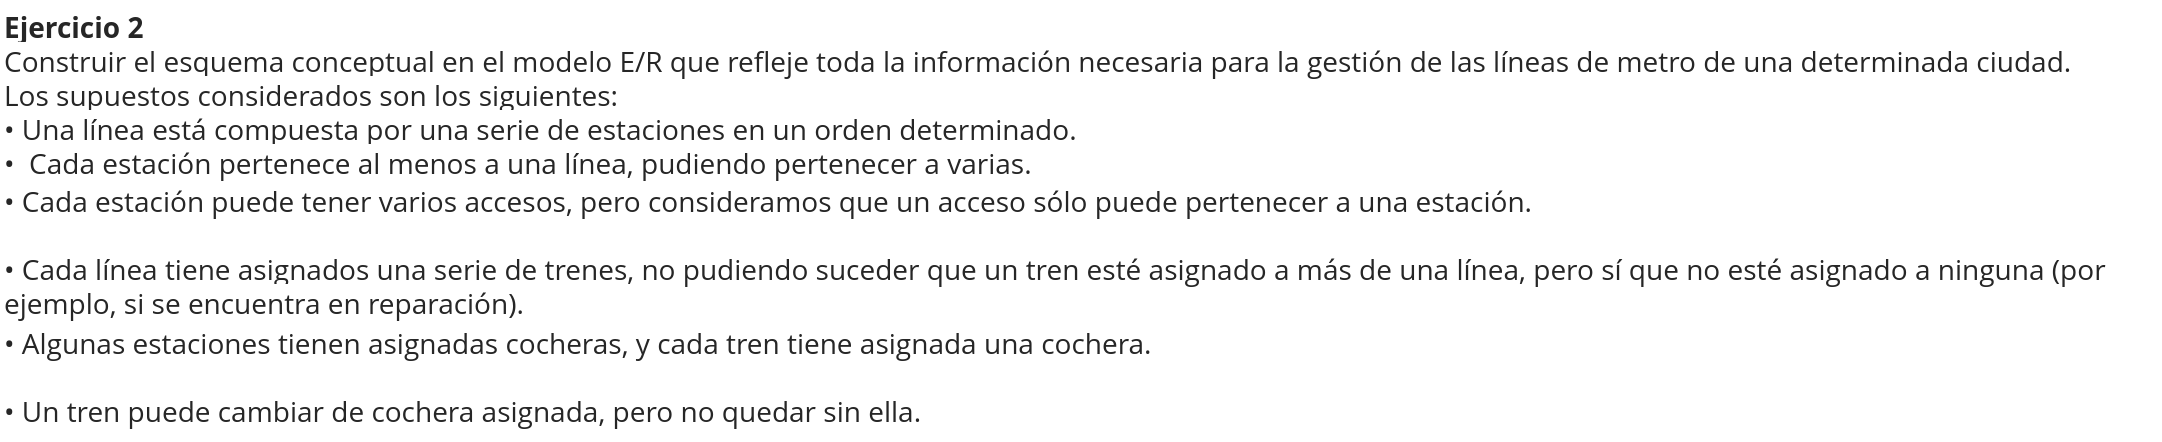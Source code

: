 <mxfile version="17.4.6" type="device"><diagram id="dEFz9noGCIvRICtSzwtc" name="Page-1"><mxGraphModel dx="862" dy="1323" grid="1" gridSize="10" guides="1" tooltips="1" connect="1" arrows="1" fold="1" page="1" pageScale="1" pageWidth="1169" pageHeight="827" math="0" shadow="0"><root><mxCell id="0"/><mxCell id="1" parent="0"/><mxCell id="OKwuVNd8mS59uq_Xxf03-1" value="&lt;span style=&quot;font-weight: 700 ; background-color: rgb(255 , 255 , 255) ; color: rgb(38 , 38 , 38) ; font-family: &amp;#34;open sans&amp;#34; , &amp;#34;helvetica&amp;#34; , &amp;#34;arial&amp;#34; , sans-serif ; font-size: 14px&quot;&gt;Ejercicio 2&lt;/span&gt;&lt;span style=&quot;color: rgb(38 , 38 , 38) ; font-family: &amp;#34;open sans&amp;#34; , &amp;#34;helvetica&amp;#34; , &amp;#34;arial&amp;#34; , sans-serif ; font-size: 14px ; background-color: rgb(255 , 255 , 255)&quot;&gt;&lt;br&gt;&lt;/span&gt;&lt;span style=&quot;background-color: rgb(255 , 255 , 255) ; color: rgb(38 , 38 , 38) ; font-family: &amp;#34;open sans&amp;#34; , &amp;#34;helvetica&amp;#34; , &amp;#34;arial&amp;#34; , sans-serif ; font-size: 14px&quot;&gt;Construir el esquema conceptual en el modelo E/R que refleje toda la información necesaria para la gestión de las líneas de metro de una determinada ciudad.&lt;br&gt;Los supuestos considerados son los siguientes:&lt;/span&gt;&lt;span style=&quot;color: rgb(38 , 38 , 38) ; font-family: &amp;#34;open sans&amp;#34; , &amp;#34;helvetica&amp;#34; , &amp;#34;arial&amp;#34; , sans-serif ; font-size: 14px ; background-color: rgb(255 , 255 , 255)&quot;&gt;&lt;br&gt;&lt;/span&gt;&lt;span style=&quot;color: rgb(38 , 38 , 38) ; font-family: &amp;#34;open sans&amp;#34; , &amp;#34;helvetica&amp;#34; , &amp;#34;arial&amp;#34; , sans-serif ; font-size: 14px ; background-color: rgb(255 , 255 , 255)&quot;&gt;•&amp;nbsp;&lt;/span&gt;&lt;span style=&quot;background-color: rgb(255 , 255 , 255) ; color: rgb(38 , 38 , 38) ; font-family: &amp;#34;open sans&amp;#34; , &amp;#34;helvetica&amp;#34; , &amp;#34;arial&amp;#34; , sans-serif ; font-size: 14px&quot;&gt;Una línea está compuesta por una serie de estaciones en un orden determinado.&lt;/span&gt;&lt;span style=&quot;color: rgb(38 , 38 , 38) ; font-family: &amp;#34;open sans&amp;#34; , &amp;#34;helvetica&amp;#34; , &amp;#34;arial&amp;#34; , sans-serif ; font-size: 14px ; background-color: rgb(255 , 255 , 255)&quot;&gt;&lt;br&gt;&lt;/span&gt;&lt;span style=&quot;color: rgb(38 , 38 , 38) ; font-family: &amp;#34;open sans&amp;#34; , &amp;#34;helvetica&amp;#34; , &amp;#34;arial&amp;#34; , sans-serif ; font-size: 14px ; background-color: rgb(255 , 255 , 255)&quot;&gt;•&amp;nbsp;&lt;/span&gt;&lt;span style=&quot;background-color: rgb(255 , 255 , 255) ; color: rgb(38 , 38 , 38) ; font-family: &amp;#34;open sans&amp;#34; , &amp;#34;helvetica&amp;#34; , &amp;#34;arial&amp;#34; , sans-serif ; font-size: 14px&quot;&gt;&amp;nbsp;Cada estación pertenece al menos a una línea, pudiendo pertenecer a varias.&lt;/span&gt;&lt;span style=&quot;color: rgb(38 , 38 , 38) ; font-family: &amp;#34;open sans&amp;#34; , &amp;#34;helvetica&amp;#34; , &amp;#34;arial&amp;#34; , sans-serif ; font-size: 14px ; background-color: rgb(255 , 255 , 255)&quot;&gt;&lt;br&gt;&lt;/span&gt;&lt;p style=&quot;box-sizing: border-box ; margin: 0px 0px 1rem ; padding: 0px ; font-family: &amp;#34;open sans&amp;#34; , &amp;#34;helvetica&amp;#34; , &amp;#34;arial&amp;#34; , sans-serif ; font-size: 14px ; line-height: 1.5 ; overflow-wrap: break-word ; cursor: text ; min-height: 1.312rem ; color: rgb(38 , 38 , 38) ; background-color: rgb(255 , 255 , 255)&quot;&gt;• Cada estación puede tener varios accesos, pero consideramos que un acceso sólo puede pertenecer a una estación.&lt;/p&gt;&lt;span style=&quot;color: rgb(38 , 38 , 38) ; font-family: &amp;#34;open sans&amp;#34; , &amp;#34;helvetica&amp;#34; , &amp;#34;arial&amp;#34; , sans-serif ; font-size: 14px ; background-color: rgb(255 , 255 , 255)&quot;&gt;•&amp;nbsp;&lt;/span&gt;&lt;span style=&quot;background-color: rgb(255 , 255 , 255) ; color: rgb(38 , 38 , 38) ; font-family: &amp;#34;open sans&amp;#34; , &amp;#34;helvetica&amp;#34; , &amp;#34;arial&amp;#34; , sans-serif ; font-size: 14px&quot;&gt;Cada línea tiene asignados una serie de trenes, no pudiendo suceder que un tren esté asignado a más de una línea, pero sí que no esté asignado a ninguna (por ejemplo, si se encuentra en reparación).&lt;/span&gt;&lt;span style=&quot;color: rgb(38 , 38 , 38) ; font-family: &amp;#34;open sans&amp;#34; , &amp;#34;helvetica&amp;#34; , &amp;#34;arial&amp;#34; , sans-serif ; font-size: 14px ; background-color: rgb(255 , 255 , 255)&quot;&gt;&lt;br&gt;&lt;/span&gt;&lt;p style=&quot;box-sizing: border-box ; margin: 0px 0px 1rem ; padding: 0px ; font-family: &amp;#34;open sans&amp;#34; , &amp;#34;helvetica&amp;#34; , &amp;#34;arial&amp;#34; , sans-serif ; font-size: 14px ; line-height: 1.5 ; overflow-wrap: break-word ; cursor: text ; min-height: 1.312rem ; color: rgb(38 , 38 , 38) ; background-color: rgb(255 , 255 , 255)&quot;&gt;• Algunas estaciones tienen asignadas cocheras, y cada tren tiene asignada una cochera.&lt;/p&gt;&lt;span style=&quot;color: rgb(38 , 38 , 38) ; font-family: &amp;#34;open sans&amp;#34; , &amp;#34;helvetica&amp;#34; , &amp;#34;arial&amp;#34; , sans-serif ; font-size: 14px ; background-color: rgb(255 , 255 , 255)&quot;&gt;•&amp;nbsp;&lt;/span&gt;&lt;span style=&quot;background-color: rgb(255 , 255 , 255) ; color: rgb(38 , 38 , 38) ; font-family: &amp;#34;open sans&amp;#34; , &amp;#34;helvetica&amp;#34; , &amp;#34;arial&amp;#34; , sans-serif ; font-size: 14px&quot;&gt;Un tren puede cambiar de cochera asignada, pero no quedar sin ella.&lt;/span&gt;&lt;span style=&quot;color: rgb(38 , 38 , 38) ; font-family: &amp;#34;open sans&amp;#34; , &amp;#34;helvetica&amp;#34; , &amp;#34;arial&amp;#34; , sans-serif ; font-size: 14px ; background-color: rgb(255 , 255 , 255)&quot;&gt;&lt;br&gt;&lt;/span&gt;" style="text;html=1;strokeColor=none;fillColor=none;align=left;verticalAlign=middle;whiteSpace=wrap;rounded=0;" parent="1" vertex="1"><mxGeometry x="40" y="-800" width="1080" height="220" as="geometry"/></mxCell></root></mxGraphModel></diagram></mxfile>